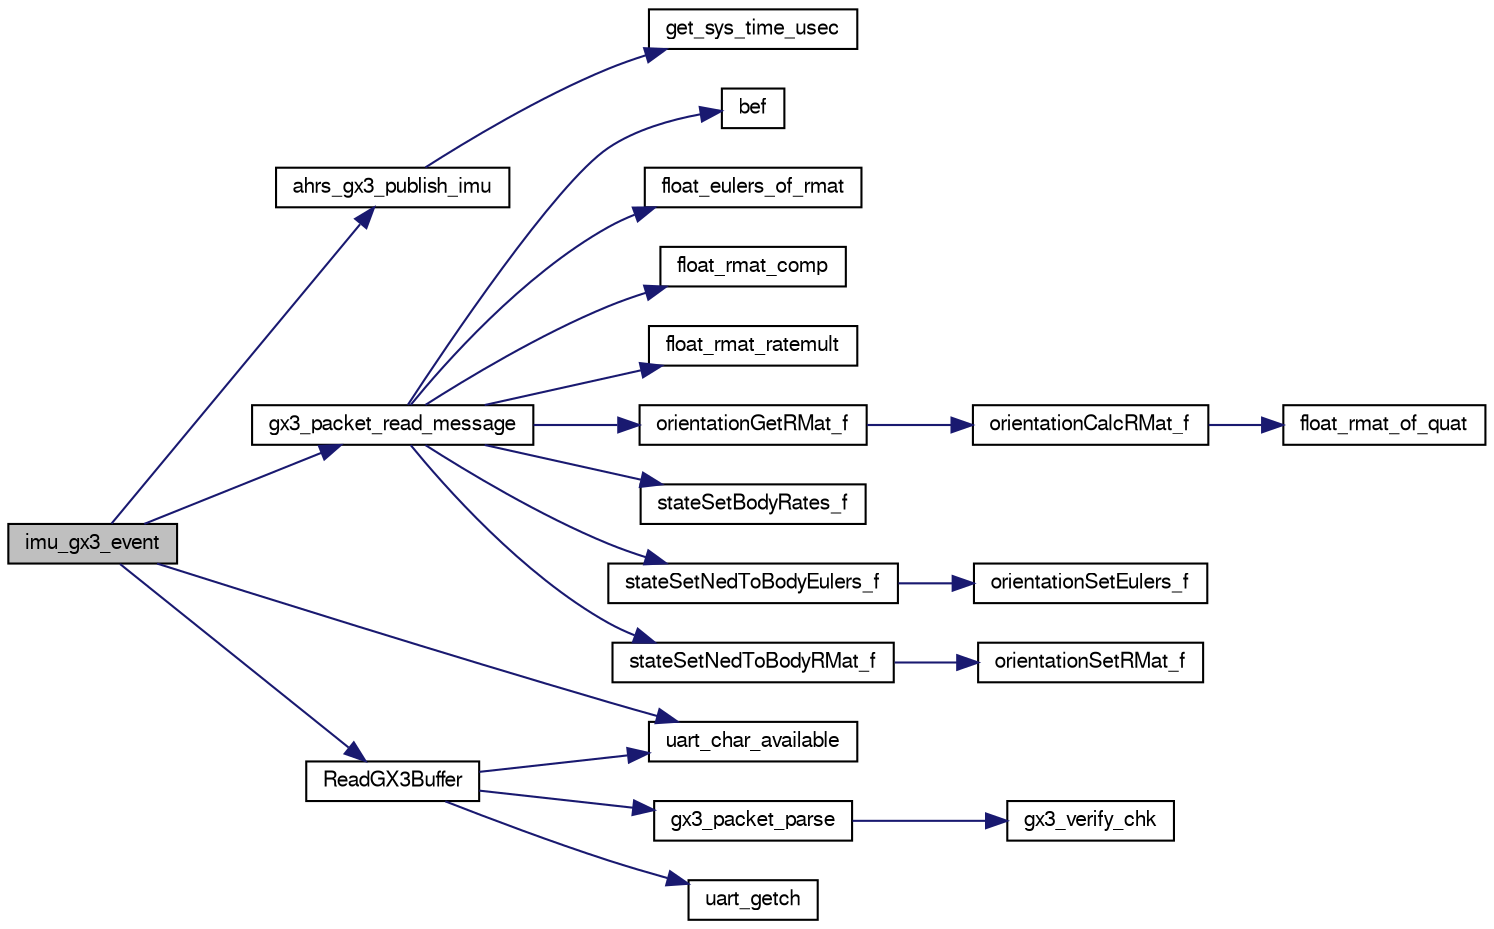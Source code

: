 digraph "imu_gx3_event"
{
  edge [fontname="FreeSans",fontsize="10",labelfontname="FreeSans",labelfontsize="10"];
  node [fontname="FreeSans",fontsize="10",shape=record];
  rankdir="LR";
  Node1 [label="imu_gx3_event",height=0.2,width=0.4,color="black", fillcolor="grey75", style="filled", fontcolor="black"];
  Node1 -> Node2 [color="midnightblue",fontsize="10",style="solid",fontname="FreeSans"];
  Node2 [label="ahrs_gx3_publish_imu",height=0.2,width=0.4,color="black", fillcolor="white", style="filled",URL="$ahrs__gx3_8c.html#afbfe8456fbba20baed2c37ceff265aae"];
  Node2 -> Node3 [color="midnightblue",fontsize="10",style="solid",fontname="FreeSans"];
  Node3 [label="get_sys_time_usec",height=0.2,width=0.4,color="black", fillcolor="white", style="filled",URL="$chibios_2mcu__periph_2sys__time__arch_8c.html#a7ddfef1f78a56c6b4c4c536b5d670bfb",tooltip="Get the time in microseconds since startup. "];
  Node1 -> Node4 [color="midnightblue",fontsize="10",style="solid",fontname="FreeSans"];
  Node4 [label="gx3_packet_read_message",height=0.2,width=0.4,color="black", fillcolor="white", style="filled",URL="$ahrs__gx3_8c.html#acb7a83c7954119b08e90b88661889883"];
  Node4 -> Node5 [color="midnightblue",fontsize="10",style="solid",fontname="FreeSans"];
  Node5 [label="bef",height=0.2,width=0.4,color="black", fillcolor="white", style="filled",URL="$ahrs__gx3_8c.html#a80747e2f120f8cd39504d040eb31b545"];
  Node4 -> Node6 [color="midnightblue",fontsize="10",style="solid",fontname="FreeSans"];
  Node6 [label="float_eulers_of_rmat",height=0.2,width=0.4,color="black", fillcolor="white", style="filled",URL="$group__math__algebra__float.html#gac568e7074d2732d1237f80898c1dfb76"];
  Node4 -> Node7 [color="midnightblue",fontsize="10",style="solid",fontname="FreeSans"];
  Node7 [label="float_rmat_comp",height=0.2,width=0.4,color="black", fillcolor="white", style="filled",URL="$group__math__algebra__float.html#ga5588e3c0fa0a1e62bcdb53e4d7cb6bda",tooltip="Composition (multiplication) of two rotation matrices. "];
  Node4 -> Node8 [color="midnightblue",fontsize="10",style="solid",fontname="FreeSans"];
  Node8 [label="float_rmat_ratemult",height=0.2,width=0.4,color="black", fillcolor="white", style="filled",URL="$group__math__algebra__float.html#ga3f7d064248ddf6a411369b55c0282913",tooltip="rotate anglular rates by rotation matrix. "];
  Node4 -> Node9 [color="midnightblue",fontsize="10",style="solid",fontname="FreeSans"];
  Node9 [label="orientationGetRMat_f",height=0.2,width=0.4,color="black", fillcolor="white", style="filled",URL="$group__math__orientation__representation.html#gadad1660d6ec48c67423b76622ce80b51",tooltip="Get vehicle body attitude rotation matrix (float). "];
  Node9 -> Node10 [color="midnightblue",fontsize="10",style="solid",fontname="FreeSans"];
  Node10 [label="orientationCalcRMat_f",height=0.2,width=0.4,color="black", fillcolor="white", style="filled",URL="$group__math__orientation__representation.html#ga3394d93b976378bb5c9ddea8d7960eeb"];
  Node10 -> Node11 [color="midnightblue",fontsize="10",style="solid",fontname="FreeSans"];
  Node11 [label="float_rmat_of_quat",height=0.2,width=0.4,color="black", fillcolor="white", style="filled",URL="$group__math__algebra__float.html#ga4f32e245bb37ef9fdf43872080f63fbc"];
  Node4 -> Node12 [color="midnightblue",fontsize="10",style="solid",fontname="FreeSans"];
  Node12 [label="stateSetBodyRates_f",height=0.2,width=0.4,color="black", fillcolor="white", style="filled",URL="$group__state__rate.html#ga81d506386a5e2842d7e37cb6e1dbf252",tooltip="Set vehicle body angular rate (float). "];
  Node4 -> Node13 [color="midnightblue",fontsize="10",style="solid",fontname="FreeSans"];
  Node13 [label="stateSetNedToBodyEulers_f",height=0.2,width=0.4,color="black", fillcolor="white", style="filled",URL="$group__state__attitude.html#ga738be1775d06ee00dbbf17124c230e04",tooltip="Set vehicle body attitude from euler angles (float). "];
  Node13 -> Node14 [color="midnightblue",fontsize="10",style="solid",fontname="FreeSans"];
  Node14 [label="orientationSetEulers_f",height=0.2,width=0.4,color="black", fillcolor="white", style="filled",URL="$group__math__orientation__representation.html#ga7c6b7dc05095bcaba232c62358335d81",tooltip="Set vehicle body attitude from euler angles (float). "];
  Node4 -> Node15 [color="midnightblue",fontsize="10",style="solid",fontname="FreeSans"];
  Node15 [label="stateSetNedToBodyRMat_f",height=0.2,width=0.4,color="black", fillcolor="white", style="filled",URL="$group__state__attitude.html#ga4d07df56be94afd0512e08fac961dbd3",tooltip="Set vehicle body attitude from rotation matrix (float). "];
  Node15 -> Node16 [color="midnightblue",fontsize="10",style="solid",fontname="FreeSans"];
  Node16 [label="orientationSetRMat_f",height=0.2,width=0.4,color="black", fillcolor="white", style="filled",URL="$group__math__orientation__representation.html#ga2c06304a23d68ae280c1cc5f4f01386a",tooltip="Set vehicle body attitude from rotation matrix (float). "];
  Node1 -> Node17 [color="midnightblue",fontsize="10",style="solid",fontname="FreeSans"];
  Node17 [label="ReadGX3Buffer",height=0.2,width=0.4,color="black", fillcolor="white", style="filled",URL="$ahrs__gx3_8c.html#a7d7b981270fa60a248894025e1791de6"];
  Node17 -> Node18 [color="midnightblue",fontsize="10",style="solid",fontname="FreeSans"];
  Node18 [label="uart_char_available",height=0.2,width=0.4,color="black", fillcolor="white", style="filled",URL="$linux_2mcu__periph_2uart__arch_8c.html#a663f41657d0ad8e115fc7709b071d749",tooltip="Check UART for available chars in receive buffer. "];
  Node17 -> Node19 [color="midnightblue",fontsize="10",style="solid",fontname="FreeSans"];
  Node19 [label="gx3_packet_parse",height=0.2,width=0.4,color="black", fillcolor="white", style="filled",URL="$ahrs__gx3_8c.html#a57d29ec8ef9a33804865bedd9c578555"];
  Node19 -> Node20 [color="midnightblue",fontsize="10",style="solid",fontname="FreeSans"];
  Node20 [label="gx3_verify_chk",height=0.2,width=0.4,color="black", fillcolor="white", style="filled",URL="$ahrs__gx3_8c.html#a58804ef318ec982234146ca9a94fcc75"];
  Node17 -> Node21 [color="midnightblue",fontsize="10",style="solid",fontname="FreeSans"];
  Node21 [label="uart_getch",height=0.2,width=0.4,color="black", fillcolor="white", style="filled",URL="$chibios_2mcu__periph_2uart__arch_8c.html#adb9a60ec94a31a08e6454ccf64f24039"];
  Node1 -> Node18 [color="midnightblue",fontsize="10",style="solid",fontname="FreeSans"];
}
